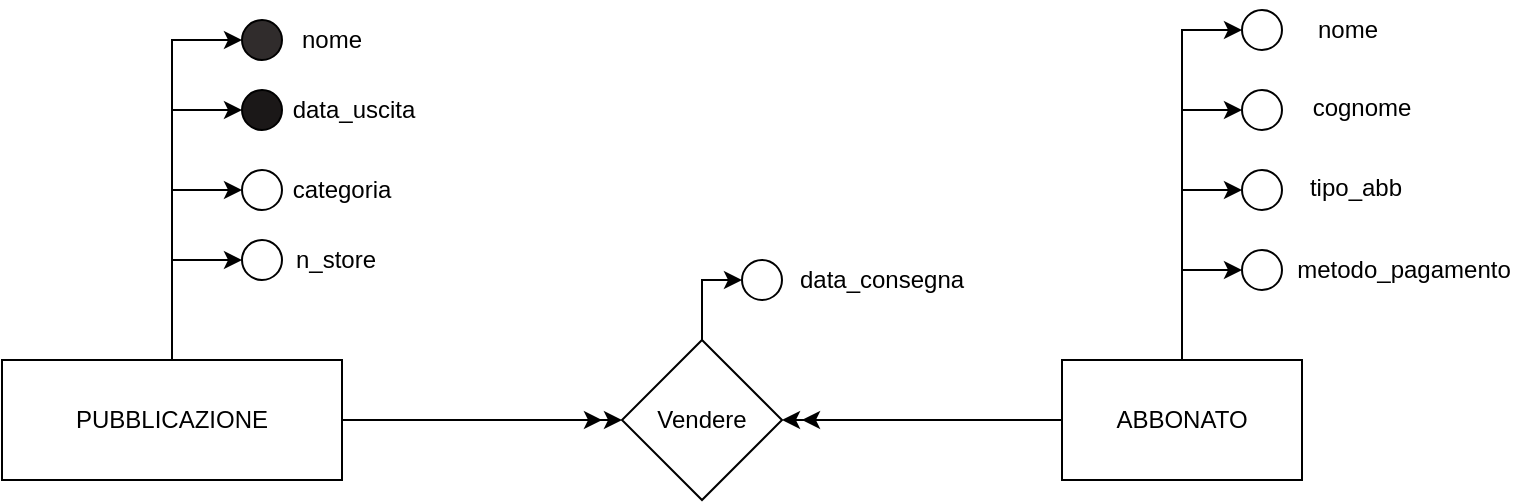 <mxfile version="24.1.0" type="device">
  <diagram name="Pagina-1" id="AwAr8Ke6JXY_fk6QAWWU">
    <mxGraphModel dx="1036" dy="614" grid="1" gridSize="10" guides="1" tooltips="1" connect="1" arrows="1" fold="1" page="1" pageScale="1" pageWidth="827" pageHeight="1169" math="0" shadow="0">
      <root>
        <mxCell id="0" />
        <mxCell id="1" parent="0" />
        <mxCell id="YKyLHHNq56qiv2lllewT-7" style="edgeStyle=orthogonalEdgeStyle;rounded=0;orthogonalLoop=1;jettySize=auto;html=1;entryX=0;entryY=0.5;entryDx=0;entryDy=0;" edge="1" parent="1" source="YKyLHHNq56qiv2lllewT-4" target="YKyLHHNq56qiv2lllewT-5">
          <mxGeometry relative="1" as="geometry" />
        </mxCell>
        <mxCell id="YKyLHHNq56qiv2lllewT-8" style="edgeStyle=orthogonalEdgeStyle;rounded=0;orthogonalLoop=1;jettySize=auto;html=1;" edge="1" parent="1" source="YKyLHHNq56qiv2lllewT-4">
          <mxGeometry relative="1" as="geometry">
            <mxPoint x="370" y="230" as="targetPoint" />
          </mxGeometry>
        </mxCell>
        <mxCell id="YKyLHHNq56qiv2lllewT-15" style="edgeStyle=orthogonalEdgeStyle;rounded=0;orthogonalLoop=1;jettySize=auto;html=1;entryX=0;entryY=0.5;entryDx=0;entryDy=0;" edge="1" parent="1" source="YKyLHHNq56qiv2lllewT-4" target="YKyLHHNq56qiv2lllewT-11">
          <mxGeometry relative="1" as="geometry" />
        </mxCell>
        <mxCell id="YKyLHHNq56qiv2lllewT-24" style="edgeStyle=orthogonalEdgeStyle;rounded=0;orthogonalLoop=1;jettySize=auto;html=1;entryX=0;entryY=0.5;entryDx=0;entryDy=0;" edge="1" parent="1" source="YKyLHHNq56qiv2lllewT-4" target="YKyLHHNq56qiv2lllewT-20">
          <mxGeometry relative="1" as="geometry" />
        </mxCell>
        <mxCell id="YKyLHHNq56qiv2lllewT-25" style="edgeStyle=orthogonalEdgeStyle;rounded=0;orthogonalLoop=1;jettySize=auto;html=1;entryX=0;entryY=0.5;entryDx=0;entryDy=0;" edge="1" parent="1" source="YKyLHHNq56qiv2lllewT-4" target="YKyLHHNq56qiv2lllewT-21">
          <mxGeometry relative="1" as="geometry" />
        </mxCell>
        <mxCell id="YKyLHHNq56qiv2lllewT-26" style="edgeStyle=orthogonalEdgeStyle;rounded=0;orthogonalLoop=1;jettySize=auto;html=1;entryX=0;entryY=0.5;entryDx=0;entryDy=0;" edge="1" parent="1" source="YKyLHHNq56qiv2lllewT-4" target="YKyLHHNq56qiv2lllewT-22">
          <mxGeometry relative="1" as="geometry" />
        </mxCell>
        <mxCell id="YKyLHHNq56qiv2lllewT-4" value="PUBBLICAZIONE" style="rounded=0;whiteSpace=wrap;html=1;" vertex="1" parent="1">
          <mxGeometry x="70" y="200" width="170" height="60" as="geometry" />
        </mxCell>
        <mxCell id="YKyLHHNq56qiv2lllewT-44" style="edgeStyle=orthogonalEdgeStyle;rounded=0;orthogonalLoop=1;jettySize=auto;html=1;entryX=0;entryY=0.5;entryDx=0;entryDy=0;" edge="1" parent="1" source="YKyLHHNq56qiv2lllewT-5" target="YKyLHHNq56qiv2lllewT-42">
          <mxGeometry relative="1" as="geometry" />
        </mxCell>
        <mxCell id="YKyLHHNq56qiv2lllewT-5" value="Vendere" style="rhombus;whiteSpace=wrap;html=1;" vertex="1" parent="1">
          <mxGeometry x="380" y="190" width="80" height="80" as="geometry" />
        </mxCell>
        <mxCell id="YKyLHHNq56qiv2lllewT-9" style="edgeStyle=orthogonalEdgeStyle;rounded=0;orthogonalLoop=1;jettySize=auto;html=1;entryX=1;entryY=0.5;entryDx=0;entryDy=0;" edge="1" parent="1" source="YKyLHHNq56qiv2lllewT-6" target="YKyLHHNq56qiv2lllewT-5">
          <mxGeometry relative="1" as="geometry" />
        </mxCell>
        <mxCell id="YKyLHHNq56qiv2lllewT-10" style="edgeStyle=orthogonalEdgeStyle;rounded=0;orthogonalLoop=1;jettySize=auto;html=1;" edge="1" parent="1" source="YKyLHHNq56qiv2lllewT-6">
          <mxGeometry relative="1" as="geometry">
            <mxPoint x="470" y="230" as="targetPoint" />
          </mxGeometry>
        </mxCell>
        <mxCell id="YKyLHHNq56qiv2lllewT-38" style="edgeStyle=orthogonalEdgeStyle;rounded=0;orthogonalLoop=1;jettySize=auto;html=1;entryX=0;entryY=0.5;entryDx=0;entryDy=0;" edge="1" parent="1" source="YKyLHHNq56qiv2lllewT-6" target="YKyLHHNq56qiv2lllewT-32">
          <mxGeometry relative="1" as="geometry" />
        </mxCell>
        <mxCell id="YKyLHHNq56qiv2lllewT-39" style="edgeStyle=orthogonalEdgeStyle;rounded=0;orthogonalLoop=1;jettySize=auto;html=1;entryX=0;entryY=0.5;entryDx=0;entryDy=0;" edge="1" parent="1" source="YKyLHHNq56qiv2lllewT-6" target="YKyLHHNq56qiv2lllewT-34">
          <mxGeometry relative="1" as="geometry" />
        </mxCell>
        <mxCell id="YKyLHHNq56qiv2lllewT-40" style="edgeStyle=orthogonalEdgeStyle;rounded=0;orthogonalLoop=1;jettySize=auto;html=1;entryX=0;entryY=0.5;entryDx=0;entryDy=0;" edge="1" parent="1" source="YKyLHHNq56qiv2lllewT-6" target="YKyLHHNq56qiv2lllewT-33">
          <mxGeometry relative="1" as="geometry" />
        </mxCell>
        <mxCell id="YKyLHHNq56qiv2lllewT-41" style="edgeStyle=orthogonalEdgeStyle;rounded=0;orthogonalLoop=1;jettySize=auto;html=1;entryX=0;entryY=0.5;entryDx=0;entryDy=0;" edge="1" parent="1" source="YKyLHHNq56qiv2lllewT-6" target="YKyLHHNq56qiv2lllewT-36">
          <mxGeometry relative="1" as="geometry" />
        </mxCell>
        <mxCell id="YKyLHHNq56qiv2lllewT-6" value="ABBONATO" style="rounded=0;whiteSpace=wrap;html=1;" vertex="1" parent="1">
          <mxGeometry x="600" y="200" width="120" height="60" as="geometry" />
        </mxCell>
        <mxCell id="YKyLHHNq56qiv2lllewT-11" value="" style="ellipse;whiteSpace=wrap;html=1;aspect=fixed;fillColor=#302c2c;" vertex="1" parent="1">
          <mxGeometry x="190" y="30" width="20" height="20" as="geometry" />
        </mxCell>
        <mxCell id="YKyLHHNq56qiv2lllewT-16" value="nome" style="text;html=1;align=center;verticalAlign=middle;whiteSpace=wrap;rounded=0;" vertex="1" parent="1">
          <mxGeometry x="205" y="25" width="60" height="30" as="geometry" />
        </mxCell>
        <mxCell id="YKyLHHNq56qiv2lllewT-17" value="data_uscita" style="text;html=1;align=center;verticalAlign=middle;whiteSpace=wrap;rounded=0;" vertex="1" parent="1">
          <mxGeometry x="216" y="60" width="60" height="30" as="geometry" />
        </mxCell>
        <mxCell id="YKyLHHNq56qiv2lllewT-18" value="categoria" style="text;html=1;align=center;verticalAlign=middle;whiteSpace=wrap;rounded=0;" vertex="1" parent="1">
          <mxGeometry x="210" y="100" width="60" height="30" as="geometry" />
        </mxCell>
        <mxCell id="YKyLHHNq56qiv2lllewT-19" value="n_store" style="text;html=1;align=center;verticalAlign=middle;whiteSpace=wrap;rounded=0;" vertex="1" parent="1">
          <mxGeometry x="207" y="135" width="60" height="30" as="geometry" />
        </mxCell>
        <mxCell id="YKyLHHNq56qiv2lllewT-20" value="" style="ellipse;whiteSpace=wrap;html=1;aspect=fixed;fillColor=#1b1818;" vertex="1" parent="1">
          <mxGeometry x="190" y="65" width="20" height="20" as="geometry" />
        </mxCell>
        <mxCell id="YKyLHHNq56qiv2lllewT-21" value="" style="ellipse;whiteSpace=wrap;html=1;aspect=fixed;" vertex="1" parent="1">
          <mxGeometry x="190" y="105" width="20" height="20" as="geometry" />
        </mxCell>
        <mxCell id="YKyLHHNq56qiv2lllewT-22" value="" style="ellipse;whiteSpace=wrap;html=1;aspect=fixed;" vertex="1" parent="1">
          <mxGeometry x="190" y="140" width="20" height="20" as="geometry" />
        </mxCell>
        <mxCell id="YKyLHHNq56qiv2lllewT-27" value="cognome" style="text;html=1;align=center;verticalAlign=middle;whiteSpace=wrap;rounded=0;" vertex="1" parent="1">
          <mxGeometry x="720" y="59" width="60" height="30" as="geometry" />
        </mxCell>
        <mxCell id="YKyLHHNq56qiv2lllewT-28" value="nome" style="text;html=1;align=center;verticalAlign=middle;whiteSpace=wrap;rounded=0;" vertex="1" parent="1">
          <mxGeometry x="713" y="20" width="60" height="30" as="geometry" />
        </mxCell>
        <mxCell id="YKyLHHNq56qiv2lllewT-29" value="tipo_abb" style="text;html=1;align=center;verticalAlign=middle;whiteSpace=wrap;rounded=0;" vertex="1" parent="1">
          <mxGeometry x="717" y="99" width="60" height="30" as="geometry" />
        </mxCell>
        <mxCell id="YKyLHHNq56qiv2lllewT-30" value="metodo_pagamento" style="text;html=1;align=center;verticalAlign=middle;whiteSpace=wrap;rounded=0;" vertex="1" parent="1">
          <mxGeometry x="741" y="140" width="60" height="30" as="geometry" />
        </mxCell>
        <mxCell id="YKyLHHNq56qiv2lllewT-32" value="" style="ellipse;whiteSpace=wrap;html=1;aspect=fixed;" vertex="1" parent="1">
          <mxGeometry x="690" y="25" width="20" height="20" as="geometry" />
        </mxCell>
        <mxCell id="YKyLHHNq56qiv2lllewT-33" value="" style="ellipse;whiteSpace=wrap;html=1;aspect=fixed;" vertex="1" parent="1">
          <mxGeometry x="690" y="105" width="20" height="20" as="geometry" />
        </mxCell>
        <mxCell id="YKyLHHNq56qiv2lllewT-34" value="" style="ellipse;whiteSpace=wrap;html=1;aspect=fixed;" vertex="1" parent="1">
          <mxGeometry x="690" y="65" width="20" height="20" as="geometry" />
        </mxCell>
        <mxCell id="YKyLHHNq56qiv2lllewT-36" value="" style="ellipse;whiteSpace=wrap;html=1;aspect=fixed;" vertex="1" parent="1">
          <mxGeometry x="690" y="145" width="20" height="20" as="geometry" />
        </mxCell>
        <mxCell id="YKyLHHNq56qiv2lllewT-42" value="" style="ellipse;whiteSpace=wrap;html=1;aspect=fixed;" vertex="1" parent="1">
          <mxGeometry x="440" y="150" width="20" height="20" as="geometry" />
        </mxCell>
        <mxCell id="YKyLHHNq56qiv2lllewT-43" value="data_consegna" style="text;html=1;align=center;verticalAlign=middle;whiteSpace=wrap;rounded=0;" vertex="1" parent="1">
          <mxGeometry x="480" y="145" width="60" height="30" as="geometry" />
        </mxCell>
      </root>
    </mxGraphModel>
  </diagram>
</mxfile>

